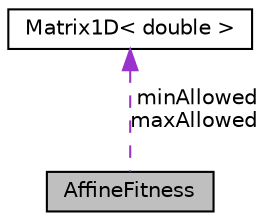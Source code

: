 digraph "AffineFitness"
{
  edge [fontname="Helvetica",fontsize="10",labelfontname="Helvetica",labelfontsize="10"];
  node [fontname="Helvetica",fontsize="10",shape=record];
  Node1 [label="AffineFitness",height=0.2,width=0.4,color="black", fillcolor="grey75", style="filled", fontcolor="black"];
  Node2 -> Node1 [dir="back",color="darkorchid3",fontsize="10",style="dashed",label=" minAllowed\nmaxAllowed" ,fontname="Helvetica"];
  Node2 [label="Matrix1D\< double \>",height=0.2,width=0.4,color="black", fillcolor="white", style="filled",URL="$classMatrix1D.html"];
}
